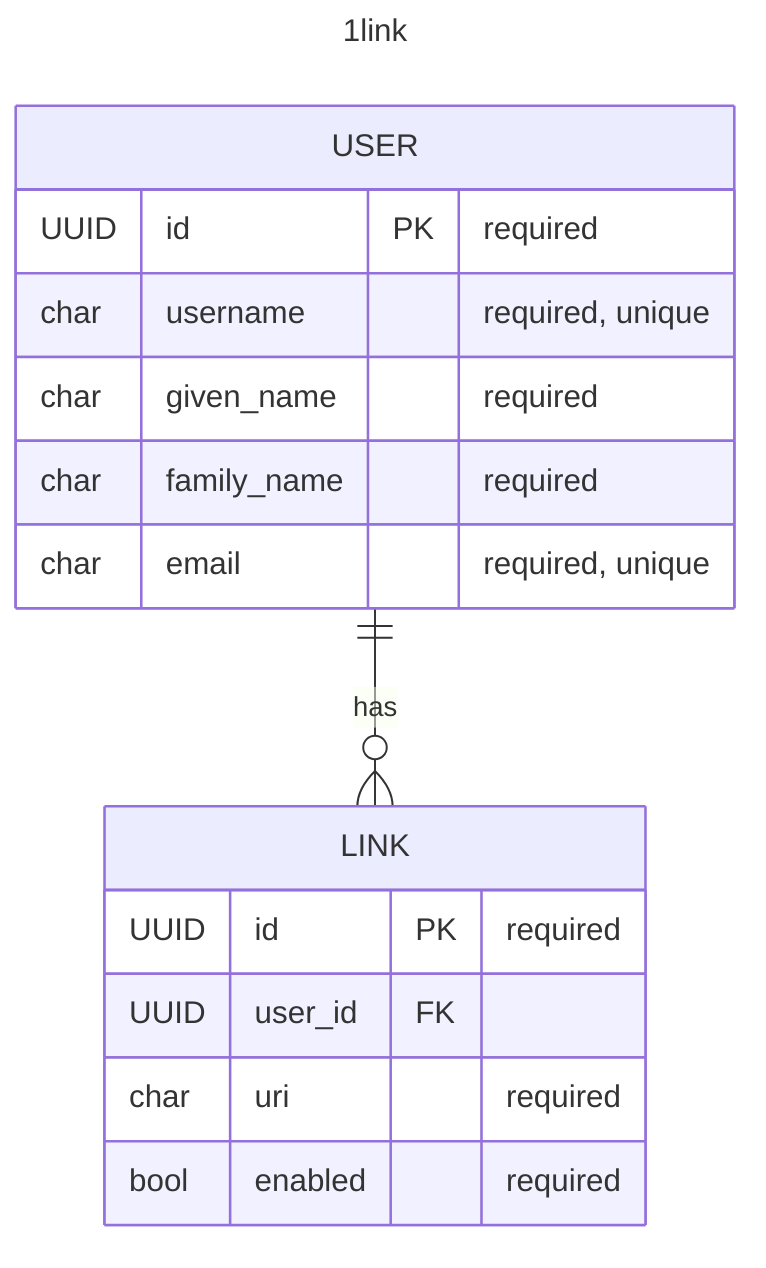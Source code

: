 ---
title: 1link
---
erDiagram
    USER ||--o{ LINK: "has"
    USER {
        UUID id PK "required"
        char username "required, unique"
        char given_name "required"
        char family_name "required"
        char email "required, unique"
    }
    LINK {
        UUID id PK "required"
        UUID user_id FK
        char uri "required"
        bool enabled "required"
    }